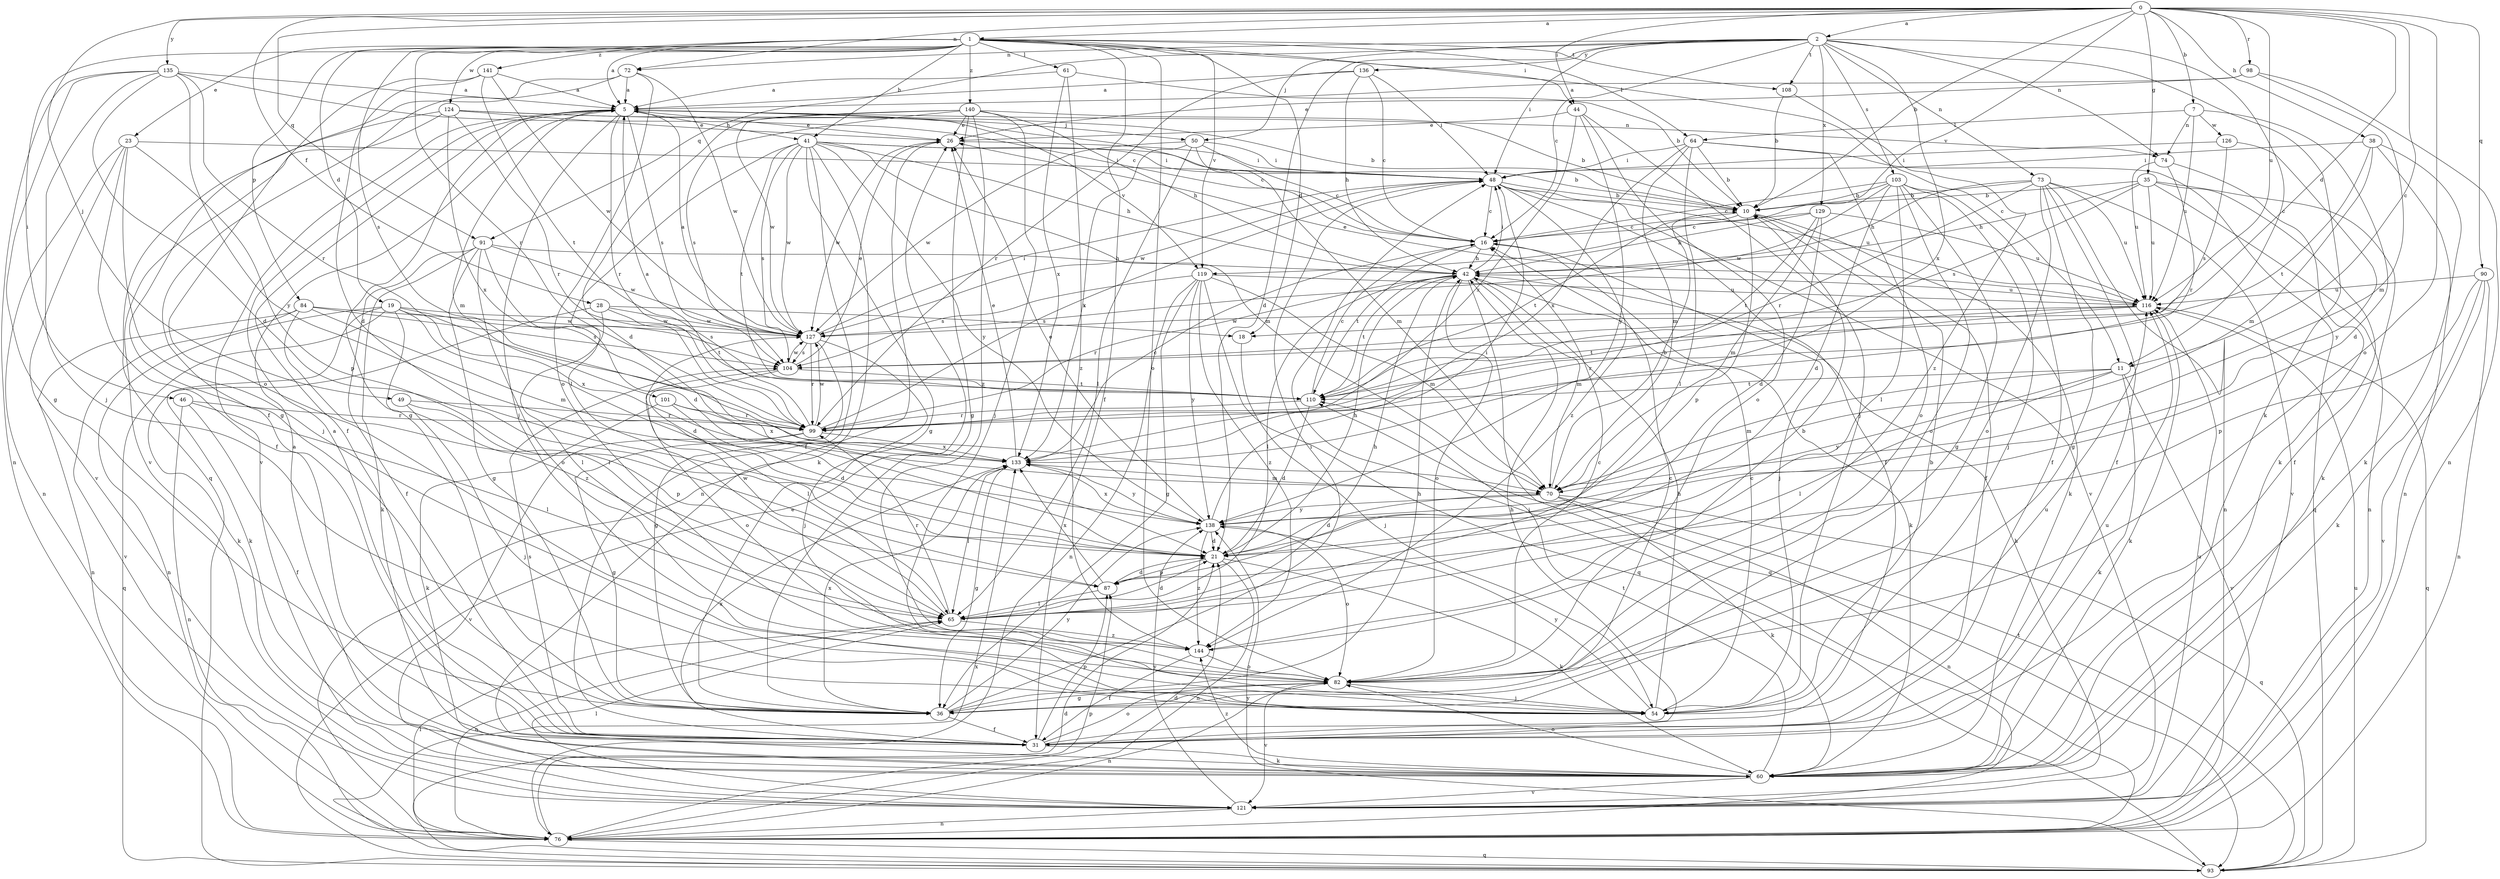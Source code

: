 strict digraph  {
0;
1;
2;
5;
7;
10;
11;
16;
18;
19;
21;
23;
26;
28;
31;
35;
36;
38;
41;
42;
44;
46;
48;
49;
50;
54;
60;
61;
64;
65;
70;
72;
73;
74;
76;
82;
84;
87;
90;
91;
93;
98;
99;
101;
103;
104;
108;
110;
116;
119;
121;
124;
126;
127;
129;
133;
135;
136;
138;
140;
141;
144;
0 -> 1  [label=a];
0 -> 2  [label=a];
0 -> 7  [label=b];
0 -> 10  [label=b];
0 -> 11  [label=c];
0 -> 18  [label=d];
0 -> 28  [label=f];
0 -> 35  [label=g];
0 -> 38  [label=h];
0 -> 44  [label=i];
0 -> 49  [label=j];
0 -> 72  [label=n];
0 -> 82  [label=o];
0 -> 90  [label=q];
0 -> 91  [label=q];
0 -> 98  [label=r];
0 -> 116  [label=u];
0 -> 119  [label=v];
0 -> 135  [label=y];
1 -> 5  [label=a];
1 -> 11  [label=c];
1 -> 18  [label=d];
1 -> 19  [label=d];
1 -> 23  [label=e];
1 -> 31  [label=f];
1 -> 41  [label=h];
1 -> 44  [label=i];
1 -> 46  [label=i];
1 -> 61  [label=l];
1 -> 64  [label=l];
1 -> 82  [label=o];
1 -> 84  [label=p];
1 -> 99  [label=r];
1 -> 101  [label=s];
1 -> 108  [label=t];
1 -> 119  [label=v];
1 -> 124  [label=w];
1 -> 140  [label=z];
1 -> 141  [label=z];
2 -> 11  [label=c];
2 -> 16  [label=c];
2 -> 21  [label=d];
2 -> 48  [label=i];
2 -> 50  [label=j];
2 -> 60  [label=k];
2 -> 72  [label=n];
2 -> 73  [label=n];
2 -> 74  [label=n];
2 -> 91  [label=q];
2 -> 103  [label=s];
2 -> 108  [label=t];
2 -> 129  [label=x];
2 -> 133  [label=x];
2 -> 136  [label=y];
5 -> 26  [label=e];
5 -> 31  [label=f];
5 -> 36  [label=g];
5 -> 41  [label=h];
5 -> 50  [label=j];
5 -> 54  [label=j];
5 -> 70  [label=m];
5 -> 74  [label=n];
5 -> 99  [label=r];
5 -> 104  [label=s];
5 -> 119  [label=v];
5 -> 121  [label=v];
7 -> 21  [label=d];
7 -> 64  [label=l];
7 -> 74  [label=n];
7 -> 116  [label=u];
7 -> 126  [label=w];
10 -> 16  [label=c];
10 -> 31  [label=f];
10 -> 60  [label=k];
10 -> 87  [label=p];
10 -> 110  [label=t];
11 -> 60  [label=k];
11 -> 65  [label=l];
11 -> 70  [label=m];
11 -> 110  [label=t];
11 -> 121  [label=v];
11 -> 138  [label=y];
16 -> 42  [label=h];
16 -> 54  [label=j];
16 -> 110  [label=t];
18 -> 54  [label=j];
19 -> 21  [label=d];
19 -> 60  [label=k];
19 -> 76  [label=n];
19 -> 93  [label=q];
19 -> 104  [label=s];
19 -> 127  [label=w];
19 -> 133  [label=x];
19 -> 144  [label=z];
21 -> 42  [label=h];
21 -> 60  [label=k];
21 -> 76  [label=n];
21 -> 87  [label=p];
23 -> 31  [label=f];
23 -> 48  [label=i];
23 -> 54  [label=j];
23 -> 76  [label=n];
23 -> 87  [label=p];
23 -> 121  [label=v];
26 -> 48  [label=i];
26 -> 76  [label=n];
26 -> 127  [label=w];
28 -> 60  [label=k];
28 -> 65  [label=l];
28 -> 110  [label=t];
28 -> 127  [label=w];
28 -> 18  [label=s];
31 -> 5  [label=a];
31 -> 42  [label=h];
31 -> 60  [label=k];
31 -> 82  [label=o];
31 -> 87  [label=p];
31 -> 104  [label=s];
31 -> 116  [label=u];
31 -> 133  [label=x];
35 -> 10  [label=b];
35 -> 31  [label=f];
35 -> 42  [label=h];
35 -> 60  [label=k];
35 -> 76  [label=n];
35 -> 104  [label=s];
35 -> 116  [label=u];
36 -> 16  [label=c];
36 -> 31  [label=f];
36 -> 42  [label=h];
36 -> 48  [label=i];
36 -> 133  [label=x];
36 -> 138  [label=y];
38 -> 48  [label=i];
38 -> 60  [label=k];
38 -> 70  [label=m];
38 -> 76  [label=n];
38 -> 110  [label=t];
41 -> 10  [label=b];
41 -> 31  [label=f];
41 -> 36  [label=g];
41 -> 42  [label=h];
41 -> 48  [label=i];
41 -> 60  [label=k];
41 -> 65  [label=l];
41 -> 70  [label=m];
41 -> 104  [label=s];
41 -> 110  [label=t];
41 -> 127  [label=w];
41 -> 138  [label=y];
42 -> 48  [label=i];
42 -> 60  [label=k];
42 -> 65  [label=l];
42 -> 70  [label=m];
42 -> 82  [label=o];
42 -> 93  [label=q];
42 -> 99  [label=r];
42 -> 110  [label=t];
42 -> 116  [label=u];
44 -> 26  [label=e];
44 -> 54  [label=j];
44 -> 82  [label=o];
44 -> 133  [label=x];
44 -> 138  [label=y];
46 -> 31  [label=f];
46 -> 65  [label=l];
46 -> 76  [label=n];
46 -> 99  [label=r];
48 -> 10  [label=b];
48 -> 16  [label=c];
48 -> 31  [label=f];
48 -> 116  [label=u];
48 -> 121  [label=v];
48 -> 127  [label=w];
48 -> 144  [label=z];
49 -> 54  [label=j];
49 -> 87  [label=p];
49 -> 99  [label=r];
50 -> 16  [label=c];
50 -> 48  [label=i];
50 -> 65  [label=l];
50 -> 70  [label=m];
50 -> 127  [label=w];
50 -> 133  [label=x];
54 -> 10  [label=b];
54 -> 16  [label=c];
54 -> 42  [label=h];
54 -> 116  [label=u];
54 -> 138  [label=y];
60 -> 5  [label=a];
60 -> 82  [label=o];
60 -> 110  [label=t];
60 -> 121  [label=v];
60 -> 144  [label=z];
61 -> 5  [label=a];
61 -> 10  [label=b];
61 -> 133  [label=x];
61 -> 144  [label=z];
64 -> 10  [label=b];
64 -> 48  [label=i];
64 -> 65  [label=l];
64 -> 70  [label=m];
64 -> 82  [label=o];
64 -> 93  [label=q];
64 -> 133  [label=x];
65 -> 21  [label=d];
65 -> 42  [label=h];
65 -> 76  [label=n];
65 -> 99  [label=r];
65 -> 127  [label=w];
65 -> 144  [label=z];
70 -> 10  [label=b];
70 -> 21  [label=d];
70 -> 60  [label=k];
70 -> 76  [label=n];
70 -> 93  [label=q];
70 -> 138  [label=y];
72 -> 5  [label=a];
72 -> 31  [label=f];
72 -> 82  [label=o];
72 -> 93  [label=q];
72 -> 127  [label=w];
73 -> 10  [label=b];
73 -> 31  [label=f];
73 -> 36  [label=g];
73 -> 42  [label=h];
73 -> 76  [label=n];
73 -> 82  [label=o];
73 -> 99  [label=r];
73 -> 116  [label=u];
73 -> 121  [label=v];
74 -> 60  [label=k];
74 -> 99  [label=r];
74 -> 116  [label=u];
76 -> 21  [label=d];
76 -> 48  [label=i];
76 -> 65  [label=l];
76 -> 87  [label=p];
76 -> 93  [label=q];
82 -> 16  [label=c];
82 -> 36  [label=g];
82 -> 54  [label=j];
82 -> 76  [label=n];
82 -> 121  [label=v];
84 -> 65  [label=l];
84 -> 70  [label=m];
84 -> 76  [label=n];
84 -> 104  [label=s];
84 -> 121  [label=v];
84 -> 127  [label=w];
87 -> 21  [label=d];
87 -> 65  [label=l];
87 -> 133  [label=x];
90 -> 60  [label=k];
90 -> 76  [label=n];
90 -> 87  [label=p];
90 -> 116  [label=u];
90 -> 121  [label=v];
91 -> 21  [label=d];
91 -> 31  [label=f];
91 -> 36  [label=g];
91 -> 42  [label=h];
91 -> 60  [label=k];
91 -> 82  [label=o];
91 -> 127  [label=w];
93 -> 21  [label=d];
93 -> 26  [label=e];
93 -> 110  [label=t];
93 -> 116  [label=u];
93 -> 133  [label=x];
93 -> 138  [label=y];
98 -> 5  [label=a];
98 -> 26  [label=e];
98 -> 70  [label=m];
98 -> 76  [label=n];
99 -> 5  [label=a];
99 -> 36  [label=g];
99 -> 48  [label=i];
99 -> 121  [label=v];
99 -> 127  [label=w];
99 -> 133  [label=x];
101 -> 21  [label=d];
101 -> 60  [label=k];
101 -> 99  [label=r];
101 -> 133  [label=x];
103 -> 10  [label=b];
103 -> 16  [label=c];
103 -> 21  [label=d];
103 -> 31  [label=f];
103 -> 36  [label=g];
103 -> 54  [label=j];
103 -> 65  [label=l];
103 -> 82  [label=o];
103 -> 127  [label=w];
104 -> 26  [label=e];
104 -> 65  [label=l];
104 -> 82  [label=o];
104 -> 110  [label=t];
104 -> 127  [label=w];
108 -> 10  [label=b];
108 -> 144  [label=z];
110 -> 16  [label=c];
110 -> 21  [label=d];
110 -> 99  [label=r];
116 -> 26  [label=e];
116 -> 60  [label=k];
116 -> 93  [label=q];
116 -> 99  [label=r];
116 -> 110  [label=t];
116 -> 127  [label=w];
119 -> 36  [label=g];
119 -> 70  [label=m];
119 -> 76  [label=n];
119 -> 93  [label=q];
119 -> 104  [label=s];
119 -> 116  [label=u];
119 -> 138  [label=y];
119 -> 144  [label=z];
121 -> 42  [label=h];
121 -> 65  [label=l];
121 -> 76  [label=n];
121 -> 116  [label=u];
121 -> 138  [label=y];
124 -> 10  [label=b];
124 -> 16  [label=c];
124 -> 26  [label=e];
124 -> 36  [label=g];
124 -> 99  [label=r];
124 -> 121  [label=v];
124 -> 133  [label=x];
126 -> 48  [label=i];
126 -> 104  [label=s];
126 -> 138  [label=y];
127 -> 5  [label=a];
127 -> 36  [label=g];
127 -> 48  [label=i];
127 -> 54  [label=j];
127 -> 99  [label=r];
127 -> 104  [label=s];
129 -> 16  [label=c];
129 -> 21  [label=d];
129 -> 42  [label=h];
129 -> 70  [label=m];
129 -> 110  [label=t];
129 -> 116  [label=u];
133 -> 16  [label=c];
133 -> 26  [label=e];
133 -> 36  [label=g];
133 -> 65  [label=l];
133 -> 70  [label=m];
133 -> 138  [label=y];
135 -> 5  [label=a];
135 -> 16  [label=c];
135 -> 21  [label=d];
135 -> 36  [label=g];
135 -> 54  [label=j];
135 -> 76  [label=n];
135 -> 99  [label=r];
135 -> 138  [label=y];
136 -> 5  [label=a];
136 -> 16  [label=c];
136 -> 42  [label=h];
136 -> 48  [label=i];
136 -> 99  [label=r];
138 -> 21  [label=d];
138 -> 26  [label=e];
138 -> 48  [label=i];
138 -> 82  [label=o];
138 -> 133  [label=x];
138 -> 144  [label=z];
140 -> 10  [label=b];
140 -> 21  [label=d];
140 -> 26  [label=e];
140 -> 36  [label=g];
140 -> 42  [label=h];
140 -> 54  [label=j];
140 -> 104  [label=s];
140 -> 127  [label=w];
140 -> 144  [label=z];
141 -> 5  [label=a];
141 -> 21  [label=d];
141 -> 82  [label=o];
141 -> 110  [label=t];
141 -> 127  [label=w];
144 -> 10  [label=b];
144 -> 31  [label=f];
144 -> 82  [label=o];
}
